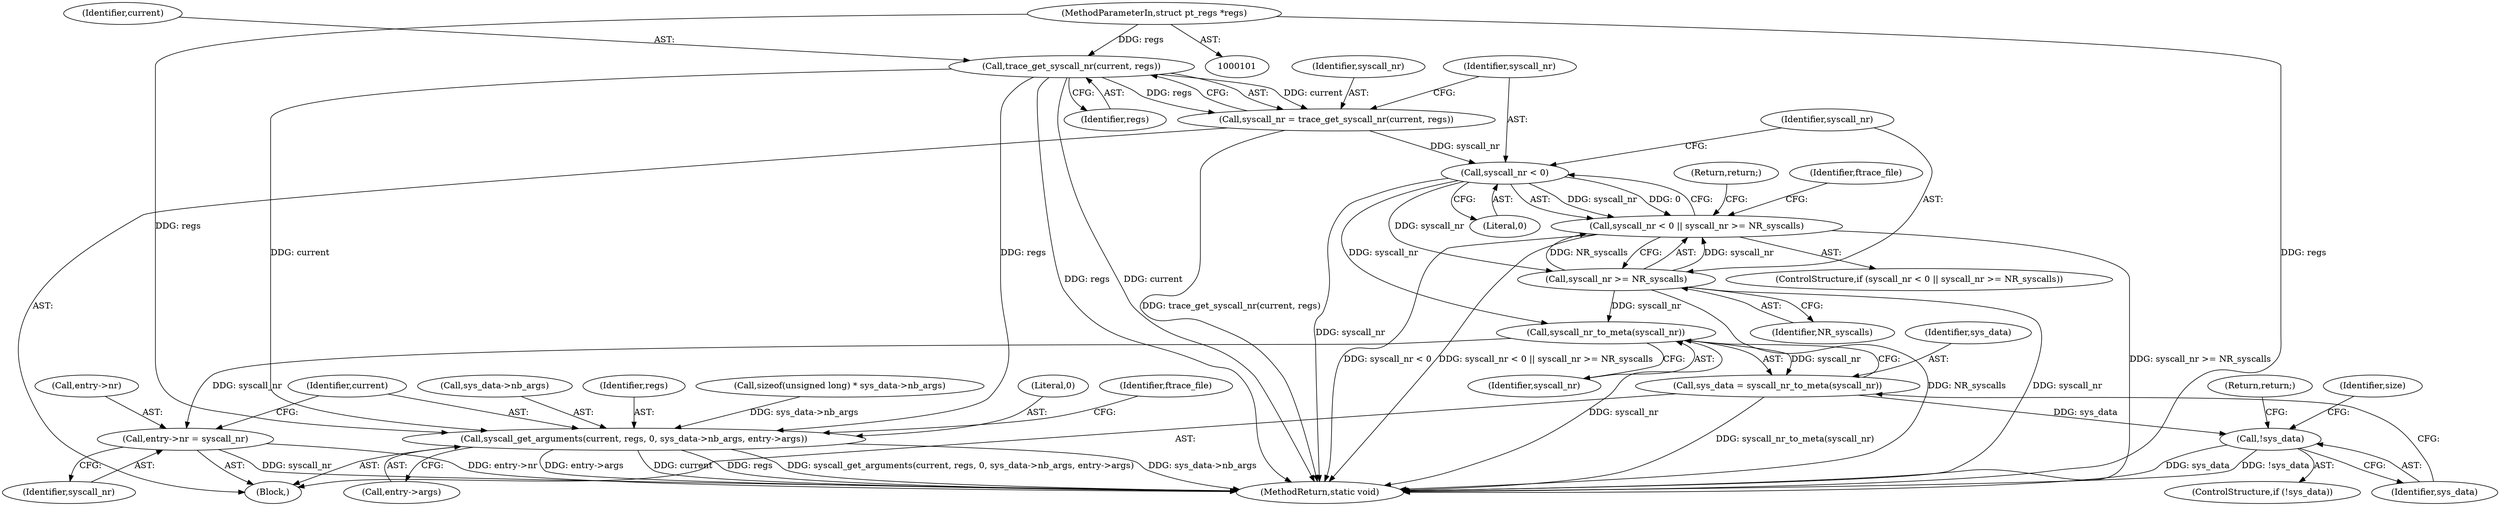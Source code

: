 digraph "0_linux_086ba77a6db00ed858ff07451bedee197df868c9@pointer" {
"1000103" [label="(MethodParameterIn,struct pt_regs *regs)"];
"1000121" [label="(Call,trace_get_syscall_nr(current, regs))"];
"1000119" [label="(Call,syscall_nr = trace_get_syscall_nr(current, regs))"];
"1000126" [label="(Call,syscall_nr < 0)"];
"1000125" [label="(Call,syscall_nr < 0 || syscall_nr >= NR_syscalls)"];
"1000129" [label="(Call,syscall_nr >= NR_syscalls)"];
"1000151" [label="(Call,syscall_nr_to_meta(syscall_nr))"];
"1000149" [label="(Call,sys_data = syscall_nr_to_meta(syscall_nr))"];
"1000154" [label="(Call,!sys_data)"];
"1000203" [label="(Call,entry->nr = syscall_nr)"];
"1000208" [label="(Call,syscall_get_arguments(current, regs, 0, sys_data->nb_args, entry->args))"];
"1000121" [label="(Call,trace_get_syscall_nr(current, regs))"];
"1000208" [label="(Call,syscall_get_arguments(current, regs, 0, sys_data->nb_args, entry->args))"];
"1000204" [label="(Call,entry->nr)"];
"1000153" [label="(ControlStructure,if (!sys_data))"];
"1000126" [label="(Call,syscall_nr < 0)"];
"1000151" [label="(Call,syscall_nr_to_meta(syscall_nr))"];
"1000211" [label="(Literal,0)"];
"1000124" [label="(ControlStructure,if (syscall_nr < 0 || syscall_nr >= NR_syscalls))"];
"1000225" [label="(MethodReturn,static void)"];
"1000158" [label="(Identifier,size)"];
"1000132" [label="(Return,return;)"];
"1000130" [label="(Identifier,syscall_nr)"];
"1000103" [label="(MethodParameterIn,struct pt_regs *regs)"];
"1000105" [label="(Block,)"];
"1000122" [label="(Identifier,current)"];
"1000129" [label="(Call,syscall_nr >= NR_syscalls)"];
"1000219" [label="(Identifier,ftrace_file)"];
"1000131" [label="(Identifier,NR_syscalls)"];
"1000215" [label="(Call,entry->args)"];
"1000150" [label="(Identifier,sys_data)"];
"1000156" [label="(Return,return;)"];
"1000209" [label="(Identifier,current)"];
"1000212" [label="(Call,sys_data->nb_args)"];
"1000210" [label="(Identifier,regs)"];
"1000119" [label="(Call,syscall_nr = trace_get_syscall_nr(current, regs))"];
"1000149" [label="(Call,sys_data = syscall_nr_to_meta(syscall_nr))"];
"1000120" [label="(Identifier,syscall_nr)"];
"1000127" [label="(Identifier,syscall_nr)"];
"1000163" [label="(Call,sizeof(unsigned long) * sys_data->nb_args)"];
"1000154" [label="(Call,!sys_data)"];
"1000155" [label="(Identifier,sys_data)"];
"1000123" [label="(Identifier,regs)"];
"1000152" [label="(Identifier,syscall_nr)"];
"1000203" [label="(Call,entry->nr = syscall_nr)"];
"1000125" [label="(Call,syscall_nr < 0 || syscall_nr >= NR_syscalls)"];
"1000128" [label="(Literal,0)"];
"1000207" [label="(Identifier,syscall_nr)"];
"1000134" [label="(Identifier,ftrace_file)"];
"1000103" -> "1000101"  [label="AST: "];
"1000103" -> "1000225"  [label="DDG: regs"];
"1000103" -> "1000121"  [label="DDG: regs"];
"1000103" -> "1000208"  [label="DDG: regs"];
"1000121" -> "1000119"  [label="AST: "];
"1000121" -> "1000123"  [label="CFG: "];
"1000122" -> "1000121"  [label="AST: "];
"1000123" -> "1000121"  [label="AST: "];
"1000119" -> "1000121"  [label="CFG: "];
"1000121" -> "1000225"  [label="DDG: regs"];
"1000121" -> "1000225"  [label="DDG: current"];
"1000121" -> "1000119"  [label="DDG: current"];
"1000121" -> "1000119"  [label="DDG: regs"];
"1000121" -> "1000208"  [label="DDG: current"];
"1000121" -> "1000208"  [label="DDG: regs"];
"1000119" -> "1000105"  [label="AST: "];
"1000120" -> "1000119"  [label="AST: "];
"1000127" -> "1000119"  [label="CFG: "];
"1000119" -> "1000225"  [label="DDG: trace_get_syscall_nr(current, regs)"];
"1000119" -> "1000126"  [label="DDG: syscall_nr"];
"1000126" -> "1000125"  [label="AST: "];
"1000126" -> "1000128"  [label="CFG: "];
"1000127" -> "1000126"  [label="AST: "];
"1000128" -> "1000126"  [label="AST: "];
"1000130" -> "1000126"  [label="CFG: "];
"1000125" -> "1000126"  [label="CFG: "];
"1000126" -> "1000225"  [label="DDG: syscall_nr"];
"1000126" -> "1000125"  [label="DDG: syscall_nr"];
"1000126" -> "1000125"  [label="DDG: 0"];
"1000126" -> "1000129"  [label="DDG: syscall_nr"];
"1000126" -> "1000151"  [label="DDG: syscall_nr"];
"1000125" -> "1000124"  [label="AST: "];
"1000125" -> "1000129"  [label="CFG: "];
"1000129" -> "1000125"  [label="AST: "];
"1000132" -> "1000125"  [label="CFG: "];
"1000134" -> "1000125"  [label="CFG: "];
"1000125" -> "1000225"  [label="DDG: syscall_nr < 0"];
"1000125" -> "1000225"  [label="DDG: syscall_nr < 0 || syscall_nr >= NR_syscalls"];
"1000125" -> "1000225"  [label="DDG: syscall_nr >= NR_syscalls"];
"1000129" -> "1000125"  [label="DDG: syscall_nr"];
"1000129" -> "1000125"  [label="DDG: NR_syscalls"];
"1000129" -> "1000131"  [label="CFG: "];
"1000130" -> "1000129"  [label="AST: "];
"1000131" -> "1000129"  [label="AST: "];
"1000129" -> "1000225"  [label="DDG: syscall_nr"];
"1000129" -> "1000225"  [label="DDG: NR_syscalls"];
"1000129" -> "1000151"  [label="DDG: syscall_nr"];
"1000151" -> "1000149"  [label="AST: "];
"1000151" -> "1000152"  [label="CFG: "];
"1000152" -> "1000151"  [label="AST: "];
"1000149" -> "1000151"  [label="CFG: "];
"1000151" -> "1000225"  [label="DDG: syscall_nr"];
"1000151" -> "1000149"  [label="DDG: syscall_nr"];
"1000151" -> "1000203"  [label="DDG: syscall_nr"];
"1000149" -> "1000105"  [label="AST: "];
"1000150" -> "1000149"  [label="AST: "];
"1000155" -> "1000149"  [label="CFG: "];
"1000149" -> "1000225"  [label="DDG: syscall_nr_to_meta(syscall_nr)"];
"1000149" -> "1000154"  [label="DDG: sys_data"];
"1000154" -> "1000153"  [label="AST: "];
"1000154" -> "1000155"  [label="CFG: "];
"1000155" -> "1000154"  [label="AST: "];
"1000156" -> "1000154"  [label="CFG: "];
"1000158" -> "1000154"  [label="CFG: "];
"1000154" -> "1000225"  [label="DDG: sys_data"];
"1000154" -> "1000225"  [label="DDG: !sys_data"];
"1000203" -> "1000105"  [label="AST: "];
"1000203" -> "1000207"  [label="CFG: "];
"1000204" -> "1000203"  [label="AST: "];
"1000207" -> "1000203"  [label="AST: "];
"1000209" -> "1000203"  [label="CFG: "];
"1000203" -> "1000225"  [label="DDG: syscall_nr"];
"1000203" -> "1000225"  [label="DDG: entry->nr"];
"1000208" -> "1000105"  [label="AST: "];
"1000208" -> "1000215"  [label="CFG: "];
"1000209" -> "1000208"  [label="AST: "];
"1000210" -> "1000208"  [label="AST: "];
"1000211" -> "1000208"  [label="AST: "];
"1000212" -> "1000208"  [label="AST: "];
"1000215" -> "1000208"  [label="AST: "];
"1000219" -> "1000208"  [label="CFG: "];
"1000208" -> "1000225"  [label="DDG: entry->args"];
"1000208" -> "1000225"  [label="DDG: current"];
"1000208" -> "1000225"  [label="DDG: regs"];
"1000208" -> "1000225"  [label="DDG: syscall_get_arguments(current, regs, 0, sys_data->nb_args, entry->args)"];
"1000208" -> "1000225"  [label="DDG: sys_data->nb_args"];
"1000163" -> "1000208"  [label="DDG: sys_data->nb_args"];
}
